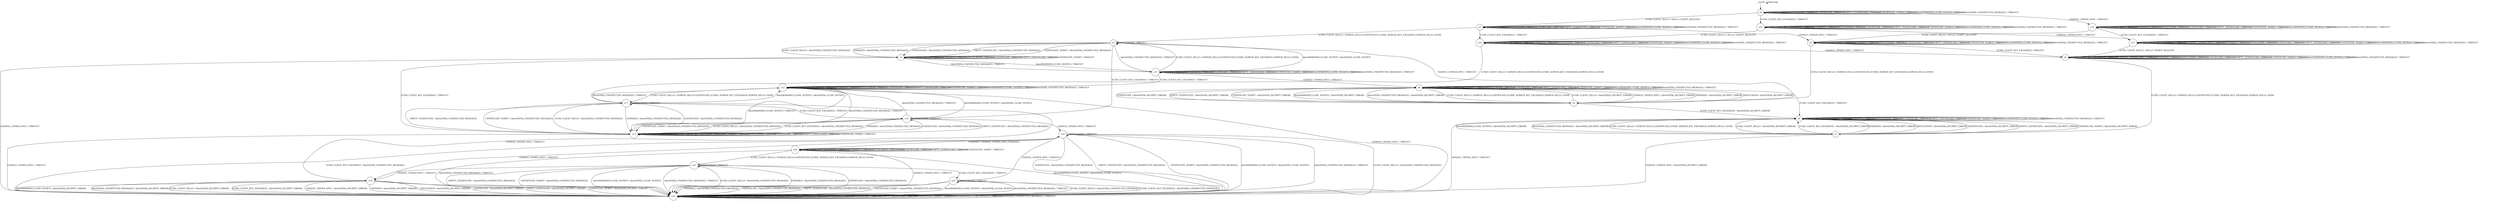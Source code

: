 digraph g {
	graph [name=g];
	s0	[label=s0,
		shape=circle];
	s0 -> s0	[key=0,
		label="FINISHED / TIMEOUT"];
	s0 -> s0	[key=1,
		label="APPLICATION / TIMEOUT"];
	s0 -> s0	[key=2,
		label="CERTIFICATE / TIMEOUT"];
	s0 -> s0	[key=3,
		label="EMPTY_CERTIFICATE / TIMEOUT"];
	s0 -> s0	[key=4,
		label="CERTIFICATE_VERIFY / TIMEOUT"];
	s0 -> s0	[key=5,
		label="Alert(WARNING,CLOSE_NOTIFY) / TIMEOUT"];
	s0 -> s0	[key=6,
		label="Alert(FATAL,UNEXPECTED_MESSAGE) / TIMEOUT"];
	s1	[label=s1,
		shape=circle];
	s0 -> s1	[key=0,
		label="ECDH_CLIENT_HELLO / HELLO_VERIFY_REQUEST"];
	s14	[label=s14,
		shape=circle];
	s0 -> s14	[key=0,
		label="CHANGE_CIPHER_SPEC / TIMEOUT"];
	s23	[label=s23,
		shape=circle];
	s0 -> s23	[key=0,
		label="ECDH_CLIENT_KEY_EXCHANGE / TIMEOUT"];
	s1 -> s1	[key=0,
		label="FINISHED / TIMEOUT"];
	s1 -> s1	[key=1,
		label="APPLICATION / TIMEOUT"];
	s1 -> s1	[key=2,
		label="CERTIFICATE / TIMEOUT"];
	s1 -> s1	[key=3,
		label="EMPTY_CERTIFICATE / TIMEOUT"];
	s1 -> s1	[key=4,
		label="CERTIFICATE_VERIFY / TIMEOUT"];
	s1 -> s1	[key=5,
		label="Alert(WARNING,CLOSE_NOTIFY) / TIMEOUT"];
	s1 -> s1	[key=6,
		label="Alert(FATAL,UNEXPECTED_MESSAGE) / TIMEOUT"];
	s2	[label=s2,
		shape=circle];
	s1 -> s2	[key=0,
		label="ECDH_CLIENT_HELLO / SERVER_HELLO,CERTIFICATE,ECDHE_SERVER_KEY_EXCHANGE,SERVER_HELLO_DONE"];
	s5	[label=s5,
		shape=circle];
	s1 -> s5	[key=0,
		label="CHANGE_CIPHER_SPEC / TIMEOUT"];
	s22	[label=s22,
		shape=circle];
	s1 -> s22	[key=0,
		label="ECDH_CLIENT_KEY_EXCHANGE / TIMEOUT"];
	s14 -> s14	[key=0,
		label="CHANGE_CIPHER_SPEC / TIMEOUT"];
	s14 -> s14	[key=1,
		label="FINISHED / TIMEOUT"];
	s14 -> s14	[key=2,
		label="APPLICATION / TIMEOUT"];
	s14 -> s14	[key=3,
		label="CERTIFICATE / TIMEOUT"];
	s14 -> s14	[key=4,
		label="EMPTY_CERTIFICATE / TIMEOUT"];
	s14 -> s14	[key=5,
		label="CERTIFICATE_VERIFY / TIMEOUT"];
	s14 -> s14	[key=6,
		label="Alert(WARNING,CLOSE_NOTIFY) / TIMEOUT"];
	s14 -> s14	[key=7,
		label="Alert(FATAL,UNEXPECTED_MESSAGE) / TIMEOUT"];
	s14 -> s5	[key=0,
		label="ECDH_CLIENT_HELLO / HELLO_VERIFY_REQUEST"];
	s15	[label=s15,
		shape=circle];
	s14 -> s15	[key=0,
		label="ECDH_CLIENT_KEY_EXCHANGE / TIMEOUT"];
	s23 -> s23	[key=0,
		label="ECDH_CLIENT_KEY_EXCHANGE / TIMEOUT"];
	s23 -> s23	[key=1,
		label="FINISHED / TIMEOUT"];
	s23 -> s23	[key=2,
		label="APPLICATION / TIMEOUT"];
	s23 -> s23	[key=3,
		label="CERTIFICATE / TIMEOUT"];
	s23 -> s23	[key=4,
		label="EMPTY_CERTIFICATE / TIMEOUT"];
	s23 -> s23	[key=5,
		label="CERTIFICATE_VERIFY / TIMEOUT"];
	s23 -> s23	[key=6,
		label="Alert(WARNING,CLOSE_NOTIFY) / TIMEOUT"];
	s23 -> s23	[key=7,
		label="Alert(FATAL,UNEXPECTED_MESSAGE) / TIMEOUT"];
	s23 -> s22	[key=0,
		label="ECDH_CLIENT_HELLO / HELLO_VERIFY_REQUEST"];
	s23 -> s15	[key=0,
		label="CHANGE_CIPHER_SPEC / TIMEOUT"];
	s2 -> s2	[key=0,
		label="APPLICATION / TIMEOUT"];
	s3	[label=s3,
		shape=circle];
	s2 -> s3	[key=0,
		label="ECDH_CLIENT_HELLO / Alert(FATAL,UNEXPECTED_MESSAGE)"];
	s2 -> s3	[key=1,
		label="FINISHED / Alert(FATAL,UNEXPECTED_MESSAGE)"];
	s2 -> s3	[key=2,
		label="CERTIFICATE / Alert(FATAL,UNEXPECTED_MESSAGE)"];
	s2 -> s3	[key=3,
		label="EMPTY_CERTIFICATE / Alert(FATAL,UNEXPECTED_MESSAGE)"];
	s2 -> s3	[key=4,
		label="CERTIFICATE_VERIFY / Alert(FATAL,UNEXPECTED_MESSAGE)"];
	s4	[label=s4,
		shape=circle];
	s2 -> s4	[key=0,
		label="CHANGE_CIPHER_SPEC / TIMEOUT"];
	s11	[label=s11,
		shape=circle];
	s2 -> s11	[key=0,
		label="Alert(WARNING,CLOSE_NOTIFY) / Alert(FATAL,CLOSE_NOTIFY)"];
	s2 -> s11	[key=1,
		label="Alert(FATAL,UNEXPECTED_MESSAGE) / TIMEOUT"];
	s16	[label=s16,
		shape=circle];
	s2 -> s16	[key=0,
		label="ECDH_CLIENT_KEY_EXCHANGE / TIMEOUT"];
	s5 -> s5	[key=0,
		label="CHANGE_CIPHER_SPEC / TIMEOUT"];
	s5 -> s5	[key=1,
		label="FINISHED / TIMEOUT"];
	s5 -> s5	[key=2,
		label="APPLICATION / TIMEOUT"];
	s5 -> s5	[key=3,
		label="CERTIFICATE / TIMEOUT"];
	s5 -> s5	[key=4,
		label="EMPTY_CERTIFICATE / TIMEOUT"];
	s5 -> s5	[key=5,
		label="CERTIFICATE_VERIFY / TIMEOUT"];
	s5 -> s5	[key=6,
		label="Alert(WARNING,CLOSE_NOTIFY) / TIMEOUT"];
	s5 -> s5	[key=7,
		label="Alert(FATAL,UNEXPECTED_MESSAGE) / TIMEOUT"];
	s5 -> s4	[key=0,
		label="ECDH_CLIENT_HELLO / SERVER_HELLO,CERTIFICATE,ECDHE_SERVER_KEY_EXCHANGE,SERVER_HELLO_DONE"];
	s6	[label=s6,
		shape=circle];
	s5 -> s6	[key=0,
		label="ECDH_CLIENT_KEY_EXCHANGE / TIMEOUT"];
	s22 -> s22	[key=0,
		label="ECDH_CLIENT_KEY_EXCHANGE / TIMEOUT"];
	s22 -> s22	[key=1,
		label="FINISHED / TIMEOUT"];
	s22 -> s22	[key=2,
		label="APPLICATION / TIMEOUT"];
	s22 -> s22	[key=3,
		label="CERTIFICATE / TIMEOUT"];
	s22 -> s22	[key=4,
		label="EMPTY_CERTIFICATE / TIMEOUT"];
	s22 -> s22	[key=5,
		label="CERTIFICATE_VERIFY / TIMEOUT"];
	s22 -> s22	[key=6,
		label="Alert(WARNING,CLOSE_NOTIFY) / TIMEOUT"];
	s22 -> s22	[key=7,
		label="Alert(FATAL,UNEXPECTED_MESSAGE) / TIMEOUT"];
	s22 -> s6	[key=0,
		label="CHANGE_CIPHER_SPEC / TIMEOUT"];
	s17	[label=s17,
		shape=circle];
	s22 -> s17	[key=0,
		label="ECDH_CLIENT_HELLO / SERVER_HELLO,CERTIFICATE,ECDHE_SERVER_KEY_EXCHANGE,SERVER_HELLO_DONE"];
	s3 -> s3	[key=0,
		label="ECDH_CLIENT_HELLO / TIMEOUT"];
	s3 -> s3	[key=1,
		label="FINISHED / TIMEOUT"];
	s3 -> s3	[key=2,
		label="APPLICATION / TIMEOUT"];
	s3 -> s3	[key=3,
		label="CERTIFICATE / TIMEOUT"];
	s3 -> s3	[key=4,
		label="EMPTY_CERTIFICATE / TIMEOUT"];
	s3 -> s3	[key=5,
		label="CERTIFICATE_VERIFY / TIMEOUT"];
	s3 -> s11	[key=0,
		label="Alert(WARNING,CLOSE_NOTIFY) / TIMEOUT"];
	s3 -> s11	[key=1,
		label="Alert(FATAL,UNEXPECTED_MESSAGE) / TIMEOUT"];
	s10	[label=s10,
		shape=circle];
	s3 -> s10	[key=0,
		label="CHANGE_CIPHER_SPEC / TIMEOUT"];
	s13	[label=s13,
		shape=circle];
	s3 -> s13	[key=0,
		label="ECDH_CLIENT_KEY_EXCHANGE / TIMEOUT"];
	s8	[label=s8,
		shape=circle];
	s4 -> s8	[key=0,
		label="ECDH_CLIENT_HELLO / Alert(FATAL,DECRYPT_ERROR)"];
	s4 -> s8	[key=1,
		label="CHANGE_CIPHER_SPEC / Alert(FATAL,DECRYPT_ERROR)"];
	s4 -> s8	[key=2,
		label="FINISHED / Alert(FATAL,DECRYPT_ERROR)"];
	s4 -> s8	[key=3,
		label="APPLICATION / Alert(FATAL,DECRYPT_ERROR)"];
	s4 -> s8	[key=4,
		label="CERTIFICATE / Alert(FATAL,DECRYPT_ERROR)"];
	s4 -> s8	[key=5,
		label="EMPTY_CERTIFICATE / Alert(FATAL,DECRYPT_ERROR)"];
	s4 -> s8	[key=6,
		label="CERTIFICATE_VERIFY / Alert(FATAL,DECRYPT_ERROR)"];
	s4 -> s8	[key=7,
		label="Alert(WARNING,CLOSE_NOTIFY) / Alert(FATAL,DECRYPT_ERROR)"];
	s4 -> s8	[key=8,
		label="Alert(FATAL,UNEXPECTED_MESSAGE) / Alert(FATAL,DECRYPT_ERROR)"];
	s9	[label=s9,
		shape=circle];
	s4 -> s9	[key=0,
		label="ECDH_CLIENT_KEY_EXCHANGE / Alert(FATAL,DECRYPT_ERROR)"];
	s11 -> s2	[key=0,
		label="ECDH_CLIENT_HELLO / SERVER_HELLO,CERTIFICATE,ECDHE_SERVER_KEY_EXCHANGE,SERVER_HELLO_DONE"];
	s11 -> s11	[key=0,
		label="FINISHED / TIMEOUT"];
	s11 -> s11	[key=1,
		label="APPLICATION / TIMEOUT"];
	s11 -> s11	[key=2,
		label="CERTIFICATE / TIMEOUT"];
	s11 -> s11	[key=3,
		label="EMPTY_CERTIFICATE / TIMEOUT"];
	s11 -> s11	[key=4,
		label="CERTIFICATE_VERIFY / TIMEOUT"];
	s11 -> s11	[key=5,
		label="Alert(WARNING,CLOSE_NOTIFY) / TIMEOUT"];
	s11 -> s11	[key=6,
		label="Alert(FATAL,UNEXPECTED_MESSAGE) / TIMEOUT"];
	s11 -> s8	[key=0,
		label="CHANGE_CIPHER_SPEC / TIMEOUT"];
	s12	[label=s12,
		shape=circle];
	s11 -> s12	[key=0,
		label="ECDH_CLIENT_KEY_EXCHANGE / TIMEOUT"];
	s16 -> s16	[key=0,
		label="APPLICATION / TIMEOUT"];
	s16 -> s13	[key=0,
		label="ECDH_CLIENT_HELLO / Alert(FATAL,UNEXPECTED_MESSAGE)"];
	s16 -> s13	[key=1,
		label="ECDH_CLIENT_KEY_EXCHANGE / Alert(FATAL,UNEXPECTED_MESSAGE)"];
	s16 -> s13	[key=2,
		label="FINISHED / Alert(FATAL,UNEXPECTED_MESSAGE)"];
	s16 -> s13	[key=3,
		label="CERTIFICATE / Alert(FATAL,UNEXPECTED_MESSAGE)"];
	s16 -> s13	[key=4,
		label="EMPTY_CERTIFICATE / Alert(FATAL,UNEXPECTED_MESSAGE)"];
	s16 -> s13	[key=5,
		label="CERTIFICATE_VERIFY / Alert(FATAL,UNEXPECTED_MESSAGE)"];
	s16 -> s12	[key=0,
		label="Alert(WARNING,CLOSE_NOTIFY) / Alert(FATAL,CLOSE_NOTIFY)"];
	s16 -> s12	[key=1,
		label="Alert(FATAL,UNEXPECTED_MESSAGE) / TIMEOUT"];
	s19	[label=s19,
		shape=circle];
	s16 -> s19	[key=0,
		label="CHANGE_CIPHER_SPEC / TIMEOUT"];
	s10 -> s10	[key=0,
		label="ECDH_CLIENT_HELLO / TIMEOUT"];
	s10 -> s10	[key=1,
		label="ECDH_CLIENT_KEY_EXCHANGE / TIMEOUT"];
	s10 -> s10	[key=2,
		label="CHANGE_CIPHER_SPEC / TIMEOUT"];
	s10 -> s10	[key=3,
		label="FINISHED / TIMEOUT"];
	s10 -> s10	[key=4,
		label="APPLICATION / TIMEOUT"];
	s10 -> s10	[key=5,
		label="CERTIFICATE / TIMEOUT"];
	s10 -> s10	[key=6,
		label="EMPTY_CERTIFICATE / TIMEOUT"];
	s10 -> s10	[key=7,
		label="CERTIFICATE_VERIFY / TIMEOUT"];
	s10 -> s10	[key=8,
		label="Alert(WARNING,CLOSE_NOTIFY) / TIMEOUT"];
	s10 -> s10	[key=9,
		label="Alert(FATAL,UNEXPECTED_MESSAGE) / TIMEOUT"];
	s13 -> s10	[key=0,
		label="CHANGE_CIPHER_SPEC / TIMEOUT"];
	s13 -> s13	[key=0,
		label="ECDH_CLIENT_HELLO / TIMEOUT"];
	s13 -> s13	[key=1,
		label="ECDH_CLIENT_KEY_EXCHANGE / TIMEOUT"];
	s13 -> s13	[key=2,
		label="FINISHED / TIMEOUT"];
	s13 -> s13	[key=3,
		label="APPLICATION / TIMEOUT"];
	s13 -> s13	[key=4,
		label="CERTIFICATE / TIMEOUT"];
	s13 -> s13	[key=5,
		label="EMPTY_CERTIFICATE / TIMEOUT"];
	s13 -> s13	[key=6,
		label="CERTIFICATE_VERIFY / TIMEOUT"];
	s13 -> s12	[key=0,
		label="Alert(WARNING,CLOSE_NOTIFY) / TIMEOUT"];
	s13 -> s12	[key=1,
		label="Alert(FATAL,UNEXPECTED_MESSAGE) / TIMEOUT"];
	s8 -> s4	[key=0,
		label="ECDH_CLIENT_HELLO / SERVER_HELLO,CERTIFICATE,ECDHE_SERVER_KEY_EXCHANGE,SERVER_HELLO_DONE"];
	s8 -> s8	[key=0,
		label="CHANGE_CIPHER_SPEC / TIMEOUT"];
	s8 -> s8	[key=1,
		label="FINISHED / TIMEOUT"];
	s8 -> s8	[key=2,
		label="APPLICATION / TIMEOUT"];
	s8 -> s8	[key=3,
		label="CERTIFICATE / TIMEOUT"];
	s8 -> s8	[key=4,
		label="EMPTY_CERTIFICATE / TIMEOUT"];
	s8 -> s8	[key=5,
		label="CERTIFICATE_VERIFY / TIMEOUT"];
	s8 -> s8	[key=6,
		label="Alert(WARNING,CLOSE_NOTIFY) / TIMEOUT"];
	s8 -> s8	[key=7,
		label="Alert(FATAL,UNEXPECTED_MESSAGE) / TIMEOUT"];
	s8 -> s9	[key=0,
		label="ECDH_CLIENT_KEY_EXCHANGE / TIMEOUT"];
	s9 -> s10	[key=0,
		label="CHANGE_CIPHER_SPEC / TIMEOUT"];
	s9 -> s9	[key=0,
		label="ECDH_CLIENT_KEY_EXCHANGE / TIMEOUT"];
	s9 -> s9	[key=1,
		label="FINISHED / TIMEOUT"];
	s9 -> s9	[key=2,
		label="APPLICATION / TIMEOUT"];
	s9 -> s9	[key=3,
		label="CERTIFICATE / TIMEOUT"];
	s9 -> s9	[key=4,
		label="EMPTY_CERTIFICATE / TIMEOUT"];
	s9 -> s9	[key=5,
		label="CERTIFICATE_VERIFY / TIMEOUT"];
	s9 -> s9	[key=6,
		label="Alert(WARNING,CLOSE_NOTIFY) / TIMEOUT"];
	s9 -> s9	[key=7,
		label="Alert(FATAL,UNEXPECTED_MESSAGE) / TIMEOUT"];
	s7	[label=s7,
		shape=circle];
	s9 -> s7	[key=0,
		label="ECDH_CLIENT_HELLO / SERVER_HELLO,CERTIFICATE,ECDHE_SERVER_KEY_EXCHANGE,SERVER_HELLO_DONE"];
	s6 -> s6	[key=0,
		label="ECDH_CLIENT_KEY_EXCHANGE / TIMEOUT"];
	s6 -> s6	[key=1,
		label="CHANGE_CIPHER_SPEC / TIMEOUT"];
	s6 -> s6	[key=2,
		label="FINISHED / TIMEOUT"];
	s6 -> s6	[key=3,
		label="APPLICATION / TIMEOUT"];
	s6 -> s6	[key=4,
		label="CERTIFICATE / TIMEOUT"];
	s6 -> s6	[key=5,
		label="EMPTY_CERTIFICATE / TIMEOUT"];
	s6 -> s6	[key=6,
		label="CERTIFICATE_VERIFY / TIMEOUT"];
	s6 -> s6	[key=7,
		label="Alert(WARNING,CLOSE_NOTIFY) / TIMEOUT"];
	s6 -> s6	[key=8,
		label="Alert(FATAL,UNEXPECTED_MESSAGE) / TIMEOUT"];
	s6 -> s7	[key=0,
		label="ECDH_CLIENT_HELLO / SERVER_HELLO,CERTIFICATE,ECDHE_SERVER_KEY_EXCHANGE,SERVER_HELLO_DONE"];
	s7 -> s10	[key=0,
		label="CHANGE_CIPHER_SPEC / Alert(FATAL,DECRYPT_ERROR)"];
	s7 -> s9	[key=0,
		label="ECDH_CLIENT_HELLO / Alert(FATAL,DECRYPT_ERROR)"];
	s7 -> s9	[key=1,
		label="ECDH_CLIENT_KEY_EXCHANGE / Alert(FATAL,DECRYPT_ERROR)"];
	s7 -> s9	[key=2,
		label="FINISHED / Alert(FATAL,DECRYPT_ERROR)"];
	s7 -> s9	[key=3,
		label="APPLICATION / Alert(FATAL,DECRYPT_ERROR)"];
	s7 -> s9	[key=4,
		label="CERTIFICATE / Alert(FATAL,DECRYPT_ERROR)"];
	s7 -> s9	[key=5,
		label="EMPTY_CERTIFICATE / Alert(FATAL,DECRYPT_ERROR)"];
	s7 -> s9	[key=6,
		label="CERTIFICATE_VERIFY / Alert(FATAL,DECRYPT_ERROR)"];
	s7 -> s9	[key=7,
		label="Alert(WARNING,CLOSE_NOTIFY) / Alert(FATAL,DECRYPT_ERROR)"];
	s7 -> s9	[key=8,
		label="Alert(FATAL,UNEXPECTED_MESSAGE) / Alert(FATAL,DECRYPT_ERROR)"];
	s12 -> s10	[key=0,
		label="CHANGE_CIPHER_SPEC / TIMEOUT"];
	s12 -> s12	[key=0,
		label="ECDH_CLIENT_KEY_EXCHANGE / TIMEOUT"];
	s12 -> s12	[key=1,
		label="FINISHED / TIMEOUT"];
	s12 -> s12	[key=2,
		label="APPLICATION / TIMEOUT"];
	s12 -> s12	[key=3,
		label="CERTIFICATE / TIMEOUT"];
	s12 -> s12	[key=4,
		label="EMPTY_CERTIFICATE / TIMEOUT"];
	s12 -> s12	[key=5,
		label="CERTIFICATE_VERIFY / TIMEOUT"];
	s12 -> s12	[key=6,
		label="Alert(WARNING,CLOSE_NOTIFY) / TIMEOUT"];
	s12 -> s12	[key=7,
		label="Alert(FATAL,UNEXPECTED_MESSAGE) / TIMEOUT"];
	s12 -> s17	[key=0,
		label="ECDH_CLIENT_HELLO / SERVER_HELLO,CERTIFICATE,ECDHE_SERVER_KEY_EXCHANGE,SERVER_HELLO_DONE"];
	s17 -> s16	[key=0,
		label="ECDH_CLIENT_KEY_EXCHANGE / TIMEOUT"];
	s17 -> s13	[key=0,
		label="ECDH_CLIENT_HELLO / Alert(FATAL,UNEXPECTED_MESSAGE)"];
	s17 -> s13	[key=1,
		label="FINISHED / Alert(FATAL,UNEXPECTED_MESSAGE)"];
	s17 -> s13	[key=2,
		label="CERTIFICATE / Alert(FATAL,UNEXPECTED_MESSAGE)"];
	s17 -> s13	[key=3,
		label="EMPTY_CERTIFICATE / Alert(FATAL,UNEXPECTED_MESSAGE)"];
	s17 -> s13	[key=4,
		label="CERTIFICATE_VERIFY / Alert(FATAL,UNEXPECTED_MESSAGE)"];
	s17 -> s12	[key=0,
		label="Alert(WARNING,CLOSE_NOTIFY) / Alert(FATAL,CLOSE_NOTIFY)"];
	s17 -> s12	[key=1,
		label="Alert(FATAL,UNEXPECTED_MESSAGE) / TIMEOUT"];
	s17 -> s17	[key=0,
		label="APPLICATION / TIMEOUT"];
	s18	[label=s18,
		shape=circle];
	s17 -> s18	[key=0,
		label="CHANGE_CIPHER_SPEC / TIMEOUT"];
	s15 -> s6	[key=0,
		label="ECDH_CLIENT_HELLO / HELLO_VERIFY_REQUEST"];
	s15 -> s15	[key=0,
		label="ECDH_CLIENT_KEY_EXCHANGE / TIMEOUT"];
	s15 -> s15	[key=1,
		label="CHANGE_CIPHER_SPEC / TIMEOUT"];
	s15 -> s15	[key=2,
		label="FINISHED / TIMEOUT"];
	s15 -> s15	[key=3,
		label="APPLICATION / TIMEOUT"];
	s15 -> s15	[key=4,
		label="CERTIFICATE / TIMEOUT"];
	s15 -> s15	[key=5,
		label="EMPTY_CERTIFICATE / TIMEOUT"];
	s15 -> s15	[key=6,
		label="CERTIFICATE_VERIFY / TIMEOUT"];
	s15 -> s15	[key=7,
		label="Alert(WARNING,CLOSE_NOTIFY) / TIMEOUT"];
	s15 -> s15	[key=8,
		label="Alert(FATAL,UNEXPECTED_MESSAGE) / TIMEOUT"];
	s19 -> s10	[key=0,
		label="ECDH_CLIENT_HELLO / Alert(FATAL,UNEXPECTED_MESSAGE)"];
	s19 -> s10	[key=1,
		label="ECDH_CLIENT_KEY_EXCHANGE / Alert(FATAL,UNEXPECTED_MESSAGE)"];
	s19 -> s10	[key=2,
		label="CERTIFICATE / Alert(FATAL,UNEXPECTED_MESSAGE)"];
	s19 -> s10	[key=3,
		label="EMPTY_CERTIFICATE / Alert(FATAL,UNEXPECTED_MESSAGE)"];
	s19 -> s10	[key=4,
		label="CERTIFICATE_VERIFY / Alert(FATAL,UNEXPECTED_MESSAGE)"];
	s19 -> s10	[key=5,
		label="Alert(WARNING,CLOSE_NOTIFY) / Alert(FATAL,CLOSE_NOTIFY)"];
	s19 -> s10	[key=6,
		label="Alert(FATAL,UNEXPECTED_MESSAGE) / TIMEOUT"];
	s19 -> s19	[key=0,
		label="APPLICATION / TIMEOUT"];
	s19 -> s18	[key=0,
		label="CHANGE_CIPHER_SPEC / TIMEOUT"];
	s20	[label=s20,
		shape=circle];
	s19 -> s20	[key=0,
		label="FINISHED / CHANGE_CIPHER_SPEC,FINISHED"];
	s18 -> s10	[key=0,
		label="ECDH_CLIENT_HELLO / Alert(FATAL,DECRYPT_ERROR)"];
	s18 -> s10	[key=1,
		label="ECDH_CLIENT_KEY_EXCHANGE / Alert(FATAL,DECRYPT_ERROR)"];
	s18 -> s10	[key=2,
		label="CHANGE_CIPHER_SPEC / Alert(FATAL,DECRYPT_ERROR)"];
	s18 -> s10	[key=3,
		label="FINISHED / Alert(FATAL,DECRYPT_ERROR)"];
	s18 -> s10	[key=4,
		label="APPLICATION / Alert(FATAL,DECRYPT_ERROR)"];
	s18 -> s10	[key=5,
		label="CERTIFICATE / Alert(FATAL,DECRYPT_ERROR)"];
	s18 -> s10	[key=6,
		label="EMPTY_CERTIFICATE / Alert(FATAL,DECRYPT_ERROR)"];
	s18 -> s10	[key=7,
		label="CERTIFICATE_VERIFY / Alert(FATAL,DECRYPT_ERROR)"];
	s18 -> s10	[key=8,
		label="Alert(WARNING,CLOSE_NOTIFY) / Alert(FATAL,DECRYPT_ERROR)"];
	s18 -> s10	[key=9,
		label="Alert(FATAL,UNEXPECTED_MESSAGE) / Alert(FATAL,DECRYPT_ERROR)"];
	s20 -> s10	[key=0,
		label="CHANGE_CIPHER_SPEC / TIMEOUT"];
	s20 -> s10	[key=1,
		label="Alert(WARNING,CLOSE_NOTIFY) / Alert(FATAL,CLOSE_NOTIFY)"];
	s20 -> s10	[key=2,
		label="Alert(FATAL,UNEXPECTED_MESSAGE) / TIMEOUT"];
	s20 -> s20	[key=0,
		label="ECDH_CLIENT_KEY_EXCHANGE / TIMEOUT"];
	s20 -> s20	[key=1,
		label="FINISHED / TIMEOUT"];
	s20 -> s20	[key=2,
		label="APPLICATION / APPLICATION"];
	s20 -> s20	[key=3,
		label="CERTIFICATE / TIMEOUT"];
	s20 -> s20	[key=4,
		label="EMPTY_CERTIFICATE / TIMEOUT"];
	s20 -> s20	[key=5,
		label="CERTIFICATE_VERIFY / TIMEOUT"];
	s21	[label=s21,
		shape=circle];
	s20 -> s21	[key=0,
		label="ECDH_CLIENT_HELLO / SERVER_HELLO,CERTIFICATE,ECDHE_SERVER_KEY_EXCHANGE,SERVER_HELLO_DONE"];
	s21 -> s10	[key=0,
		label="ECDH_CLIENT_HELLO / Alert(FATAL,UNEXPECTED_MESSAGE)"];
	s21 -> s10	[key=1,
		label="FINISHED / Alert(FATAL,UNEXPECTED_MESSAGE)"];
	s21 -> s10	[key=2,
		label="CERTIFICATE / Alert(FATAL,UNEXPECTED_MESSAGE)"];
	s21 -> s10	[key=3,
		label="EMPTY_CERTIFICATE / Alert(FATAL,UNEXPECTED_MESSAGE)"];
	s21 -> s10	[key=4,
		label="CERTIFICATE_VERIFY / Alert(FATAL,UNEXPECTED_MESSAGE)"];
	s21 -> s10	[key=5,
		label="Alert(WARNING,CLOSE_NOTIFY) / Alert(FATAL,CLOSE_NOTIFY)"];
	s21 -> s10	[key=6,
		label="Alert(FATAL,UNEXPECTED_MESSAGE) / TIMEOUT"];
	s21 -> s18	[key=0,
		label="CHANGE_CIPHER_SPEC / TIMEOUT"];
	s21 -> s21	[key=0,
		label="APPLICATION / TIMEOUT"];
	s24	[label=s24,
		shape=circle];
	s21 -> s24	[key=0,
		label="ECDH_CLIENT_KEY_EXCHANGE / TIMEOUT"];
	s24 -> s10	[key=0,
		label="ECDH_CLIENT_HELLO / Alert(FATAL,UNEXPECTED_MESSAGE)"];
	s24 -> s10	[key=1,
		label="ECDH_CLIENT_KEY_EXCHANGE / Alert(FATAL,UNEXPECTED_MESSAGE)"];
	s24 -> s10	[key=2,
		label="FINISHED / Alert(FATAL,UNEXPECTED_MESSAGE)"];
	s24 -> s10	[key=3,
		label="CERTIFICATE / Alert(FATAL,UNEXPECTED_MESSAGE)"];
	s24 -> s10	[key=4,
		label="EMPTY_CERTIFICATE / Alert(FATAL,UNEXPECTED_MESSAGE)"];
	s24 -> s10	[key=5,
		label="CERTIFICATE_VERIFY / Alert(FATAL,UNEXPECTED_MESSAGE)"];
	s24 -> s10	[key=6,
		label="Alert(WARNING,CLOSE_NOTIFY) / Alert(FATAL,CLOSE_NOTIFY)"];
	s24 -> s10	[key=7,
		label="Alert(FATAL,UNEXPECTED_MESSAGE) / TIMEOUT"];
	s24 -> s19	[key=0,
		label="CHANGE_CIPHER_SPEC / TIMEOUT"];
	s24 -> s24	[key=0,
		label="APPLICATION / TIMEOUT"];
	__start0	[height=0,
		shape=none,
		width=0];
	__start0 -> s0	[key=0];
	__start0 -> __start0	[key=0,
		label="Self loop"];
}
